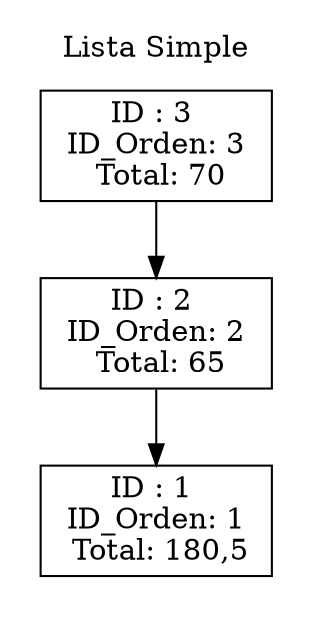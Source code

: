 digraph {
	node[shape=record];
	graph[pencolor=transparent];
	subgraph cluster_0{
		label = "Lista Simple";
			n0 [label = "{ID : 3 \n ID_Orden: 3 \n Total: 70}"];
			n1 [label = "{ID : 2 \n ID_Orden: 2 \n Total: 65}"];
			n2 [label = "{ID : 1 \n ID_Orden: 1 \n Total: 180,5}"];
			n0 -> n1;
			n1 -> n2;
		}
}
